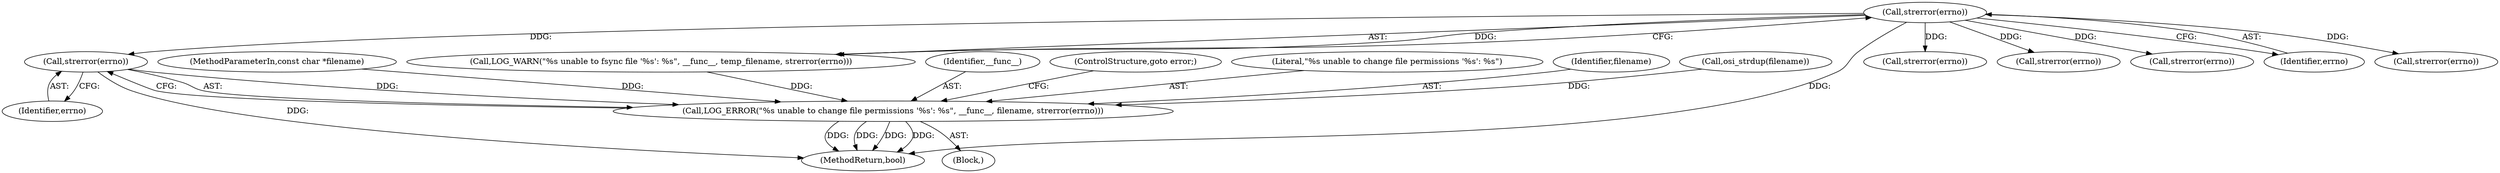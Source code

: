 digraph "0_Android_472271b153c5dc53c28beac55480a8d8434b2d5c_56@API" {
"1000383" [label="(Call,strerror(errno))"];
"1000347" [label="(Call,strerror(errno))"];
"1000379" [label="(Call,LOG_ERROR(\"%s unable to change file permissions '%s': %s\", __func__, filename, strerror(errno)))"];
"1000347" [label="(Call,strerror(errno))"];
"1000398" [label="(Call,strerror(errno))"];
"1000116" [label="(MethodParameterIn,const char *filename)"];
"1000343" [label="(Call,LOG_WARN(\"%s unable to fsync file '%s': %s\", __func__, temp_filename, strerror(errno)))"];
"1000381" [label="(Identifier,__func__)"];
"1000384" [label="(Identifier,errno)"];
"1000385" [label="(ControlStructure,goto error;)"];
"1000423" [label="(Call,strerror(errno))"];
"1000383" [label="(Call,strerror(errno))"];
"1000380" [label="(Literal,\"%s unable to change file permissions '%s': %s\")"];
"1000382" [label="(Identifier,filename)"];
"1000411" [label="(Call,strerror(errno))"];
"1000378" [label="(Block,)"];
"1000172" [label="(Call,osi_strdup(filename))"];
"1000379" [label="(Call,LOG_ERROR(\"%s unable to change file permissions '%s': %s\", __func__, filename, strerror(errno)))"];
"1000348" [label="(Identifier,errno)"];
"1000359" [label="(Call,strerror(errno))"];
"1000452" [label="(MethodReturn,bool)"];
"1000383" -> "1000379"  [label="AST: "];
"1000383" -> "1000384"  [label="CFG: "];
"1000384" -> "1000383"  [label="AST: "];
"1000379" -> "1000383"  [label="CFG: "];
"1000383" -> "1000452"  [label="DDG: "];
"1000383" -> "1000379"  [label="DDG: "];
"1000347" -> "1000383"  [label="DDG: "];
"1000347" -> "1000343"  [label="AST: "];
"1000347" -> "1000348"  [label="CFG: "];
"1000348" -> "1000347"  [label="AST: "];
"1000343" -> "1000347"  [label="CFG: "];
"1000347" -> "1000452"  [label="DDG: "];
"1000347" -> "1000343"  [label="DDG: "];
"1000347" -> "1000359"  [label="DDG: "];
"1000347" -> "1000398"  [label="DDG: "];
"1000347" -> "1000411"  [label="DDG: "];
"1000347" -> "1000423"  [label="DDG: "];
"1000379" -> "1000378"  [label="AST: "];
"1000380" -> "1000379"  [label="AST: "];
"1000381" -> "1000379"  [label="AST: "];
"1000382" -> "1000379"  [label="AST: "];
"1000385" -> "1000379"  [label="CFG: "];
"1000379" -> "1000452"  [label="DDG: "];
"1000379" -> "1000452"  [label="DDG: "];
"1000379" -> "1000452"  [label="DDG: "];
"1000379" -> "1000452"  [label="DDG: "];
"1000343" -> "1000379"  [label="DDG: "];
"1000172" -> "1000379"  [label="DDG: "];
"1000116" -> "1000379"  [label="DDG: "];
}

